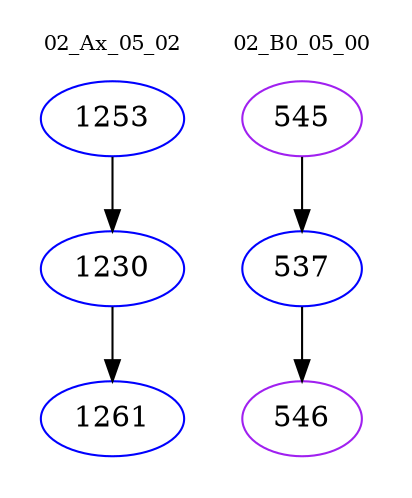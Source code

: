 digraph{
subgraph cluster_0 {
color = white
label = "02_Ax_05_02";
fontsize=10;
T0_1253 [label="1253", color="blue"]
T0_1253 -> T0_1230 [color="black"]
T0_1230 [label="1230", color="blue"]
T0_1230 -> T0_1261 [color="black"]
T0_1261 [label="1261", color="blue"]
}
subgraph cluster_1 {
color = white
label = "02_B0_05_00";
fontsize=10;
T1_545 [label="545", color="purple"]
T1_545 -> T1_537 [color="black"]
T1_537 [label="537", color="blue"]
T1_537 -> T1_546 [color="black"]
T1_546 [label="546", color="purple"]
}
}
